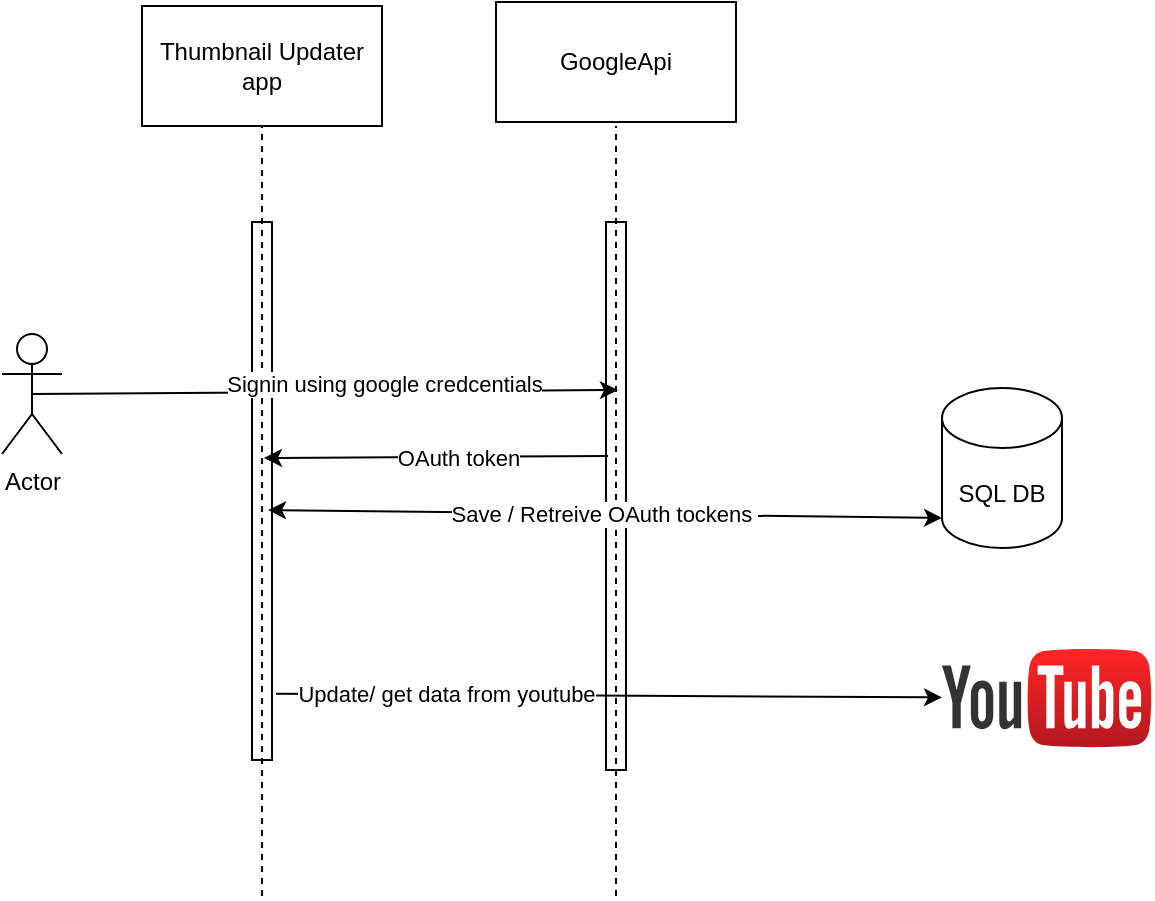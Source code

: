 <mxfile version="20.8.5" type="github">
  <diagram id="kgpKYQtTHZ0yAKxKKP6v" name="Page-1">
    <mxGraphModel dx="954" dy="620" grid="0" gridSize="10" guides="1" tooltips="1" connect="1" arrows="1" fold="1" page="1" pageScale="1" pageWidth="850" pageHeight="1100" math="0" shadow="0">
      <root>
        <mxCell id="0" />
        <mxCell id="1" parent="0" />
        <mxCell id="j96Eu-lP1SApl69npcFp-1" value="Actor" style="shape=umlActor;verticalLabelPosition=bottom;verticalAlign=top;html=1;outlineConnect=0;" vertex="1" parent="1">
          <mxGeometry x="145" y="569" width="30" height="60" as="geometry" />
        </mxCell>
        <mxCell id="3nuBFxr9cyL0pnOWT2aG-2" value="" style="points=[];perimeter=orthogonalPerimeter;rounded=0;shadow=0;strokeWidth=1;" parent="1" vertex="1">
          <mxGeometry x="270" y="513" width="10" height="269" as="geometry" />
        </mxCell>
        <mxCell id="j96Eu-lP1SApl69npcFp-4" value="Thumbnail Updater app" style="rounded=0;whiteSpace=wrap;html=1;" vertex="1" parent="1">
          <mxGeometry x="215" y="405" width="120" height="60" as="geometry" />
        </mxCell>
        <mxCell id="j96Eu-lP1SApl69npcFp-5" value="" style="endArrow=none;dashed=1;html=1;rounded=0;entryX=0.5;entryY=1;entryDx=0;entryDy=0;" edge="1" parent="1" target="j96Eu-lP1SApl69npcFp-4">
          <mxGeometry width="50" height="50" relative="1" as="geometry">
            <mxPoint x="275" y="850" as="sourcePoint" />
            <mxPoint x="272" y="463" as="targetPoint" />
            <Array as="points">
              <mxPoint x="275" y="734" />
              <mxPoint x="275" y="593" />
              <mxPoint x="275" y="514" />
            </Array>
          </mxGeometry>
        </mxCell>
        <mxCell id="j96Eu-lP1SApl69npcFp-7" value="" style="points=[];perimeter=orthogonalPerimeter;rounded=0;shadow=0;strokeWidth=1;" vertex="1" parent="1">
          <mxGeometry x="447" y="513" width="10" height="274" as="geometry" />
        </mxCell>
        <mxCell id="j96Eu-lP1SApl69npcFp-8" value="" style="endArrow=none;dashed=1;html=1;rounded=0;entryX=0.5;entryY=1;entryDx=0;entryDy=0;" edge="1" parent="1">
          <mxGeometry width="50" height="50" relative="1" as="geometry">
            <mxPoint x="452" y="850" as="sourcePoint" />
            <mxPoint x="452" y="465" as="targetPoint" />
            <Array as="points">
              <mxPoint x="452" y="734" />
              <mxPoint x="452" y="593" />
              <mxPoint x="452" y="514" />
            </Array>
          </mxGeometry>
        </mxCell>
        <mxCell id="j96Eu-lP1SApl69npcFp-9" value="GoogleApi" style="rounded=0;whiteSpace=wrap;html=1;" vertex="1" parent="1">
          <mxGeometry x="392" y="403" width="120" height="60" as="geometry" />
        </mxCell>
        <mxCell id="j96Eu-lP1SApl69npcFp-10" value="" style="endArrow=classic;html=1;rounded=0;exitX=0.5;exitY=0.5;exitDx=0;exitDy=0;exitPerimeter=0;" edge="1" parent="1" source="j96Eu-lP1SApl69npcFp-1">
          <mxGeometry width="50" height="50" relative="1" as="geometry">
            <mxPoint x="399" y="738" as="sourcePoint" />
            <mxPoint x="453" y="597" as="targetPoint" />
          </mxGeometry>
        </mxCell>
        <mxCell id="j96Eu-lP1SApl69npcFp-11" value="Signin using google credcentials" style="edgeLabel;html=1;align=center;verticalAlign=middle;resizable=0;points=[];" vertex="1" connectable="0" parent="j96Eu-lP1SApl69npcFp-10">
          <mxGeometry x="0.202" y="4" relative="1" as="geometry">
            <mxPoint as="offset" />
          </mxGeometry>
        </mxCell>
        <mxCell id="j96Eu-lP1SApl69npcFp-12" value="" style="endArrow=classic;html=1;rounded=0;exitX=0.1;exitY=0.427;exitDx=0;exitDy=0;exitPerimeter=0;" edge="1" parent="1" source="j96Eu-lP1SApl69npcFp-7">
          <mxGeometry width="50" height="50" relative="1" as="geometry">
            <mxPoint x="399" y="738" as="sourcePoint" />
            <mxPoint x="276" y="631" as="targetPoint" />
          </mxGeometry>
        </mxCell>
        <mxCell id="j96Eu-lP1SApl69npcFp-13" value="OAuth token" style="edgeLabel;html=1;align=center;verticalAlign=middle;resizable=0;points=[];" vertex="1" connectable="0" parent="j96Eu-lP1SApl69npcFp-12">
          <mxGeometry x="-0.128" relative="1" as="geometry">
            <mxPoint as="offset" />
          </mxGeometry>
        </mxCell>
        <mxCell id="j96Eu-lP1SApl69npcFp-14" value="SQL DB" style="shape=cylinder3;whiteSpace=wrap;html=1;boundedLbl=1;backgroundOutline=1;size=15;" vertex="1" parent="1">
          <mxGeometry x="615" y="596" width="60" height="80" as="geometry" />
        </mxCell>
        <mxCell id="j96Eu-lP1SApl69npcFp-19" value="Save / Retreive OAuth tockens&amp;nbsp;" style="endArrow=classic;startArrow=classic;html=1;rounded=0;entryX=0;entryY=1;entryDx=0;entryDy=-15;entryPerimeter=0;" edge="1" parent="1" target="j96Eu-lP1SApl69npcFp-14">
          <mxGeometry width="50" height="50" relative="1" as="geometry">
            <mxPoint x="278" y="657" as="sourcePoint" />
            <mxPoint x="449" y="688" as="targetPoint" />
          </mxGeometry>
        </mxCell>
        <mxCell id="j96Eu-lP1SApl69npcFp-20" value="" style="dashed=0;outlineConnect=0;html=1;align=center;labelPosition=center;verticalLabelPosition=bottom;verticalAlign=top;shape=mxgraph.weblogos.youtube;fillColor=#FF2626;gradientColor=#B5171F" vertex="1" parent="1">
          <mxGeometry x="615" y="726" width="105" height="50" as="geometry" />
        </mxCell>
        <mxCell id="j96Eu-lP1SApl69npcFp-21" value="" style="endArrow=classic;html=1;rounded=0;exitX=1.2;exitY=0.877;exitDx=0;exitDy=0;exitPerimeter=0;" edge="1" parent="1" source="3nuBFxr9cyL0pnOWT2aG-2" target="j96Eu-lP1SApl69npcFp-20">
          <mxGeometry width="50" height="50" relative="1" as="geometry">
            <mxPoint x="399" y="738" as="sourcePoint" />
            <mxPoint x="523" y="736" as="targetPoint" />
          </mxGeometry>
        </mxCell>
        <mxCell id="j96Eu-lP1SApl69npcFp-22" value="Update/ get data from youtube" style="edgeLabel;html=1;align=center;verticalAlign=middle;resizable=0;points=[];" vertex="1" connectable="0" parent="j96Eu-lP1SApl69npcFp-21">
          <mxGeometry x="-0.492" y="1" relative="1" as="geometry">
            <mxPoint as="offset" />
          </mxGeometry>
        </mxCell>
      </root>
    </mxGraphModel>
  </diagram>
</mxfile>
